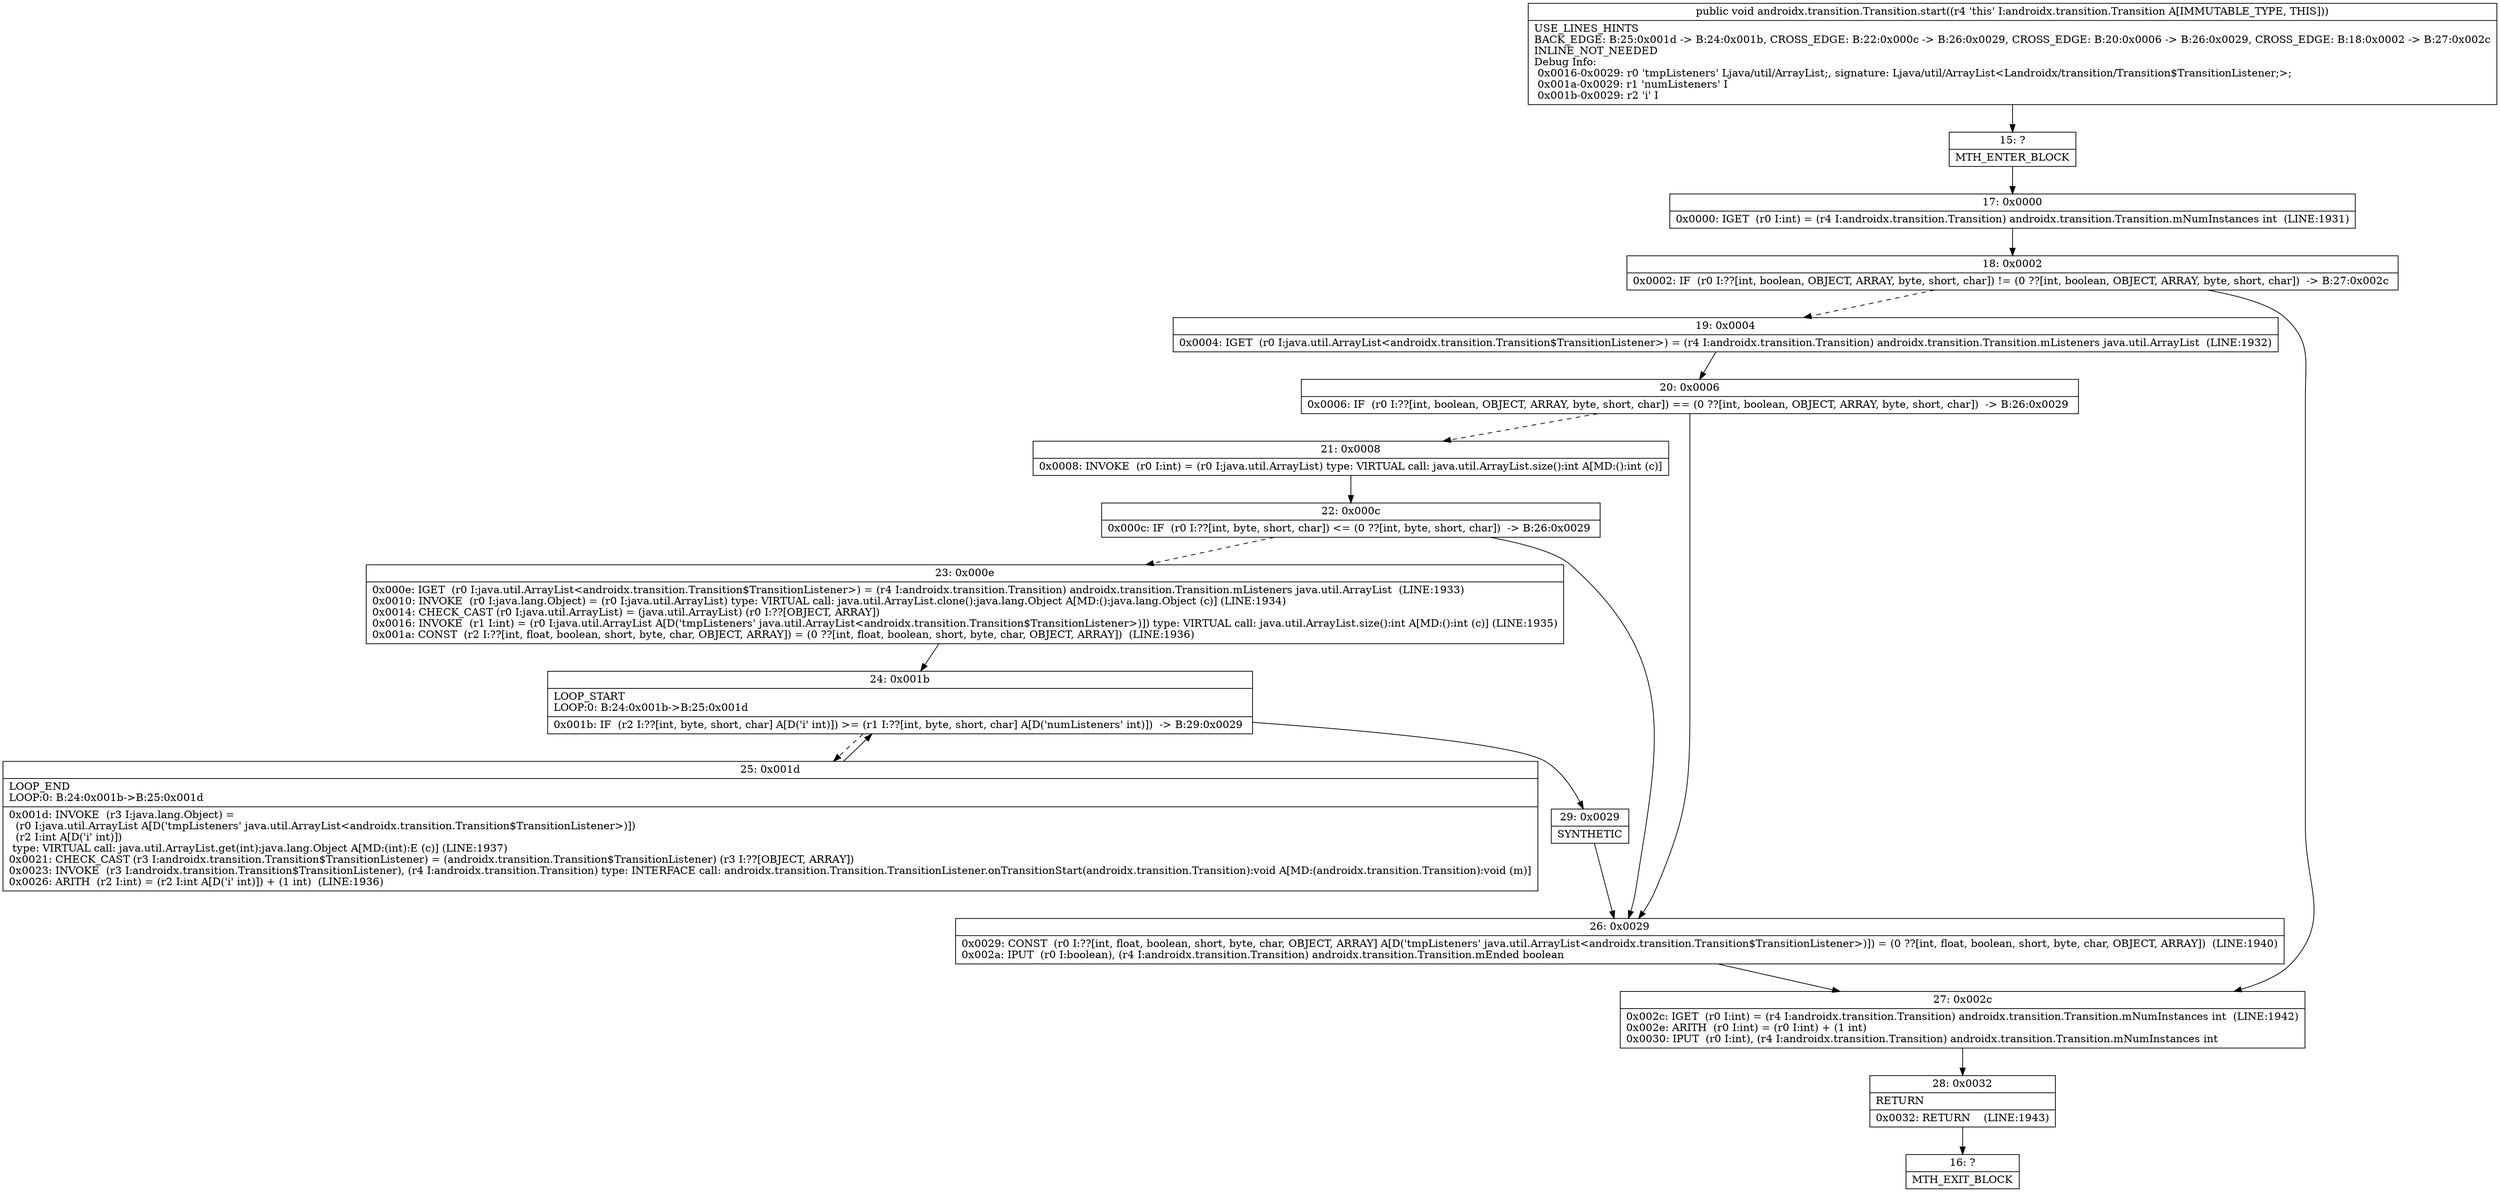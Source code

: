 digraph "CFG forandroidx.transition.Transition.start()V" {
Node_15 [shape=record,label="{15\:\ ?|MTH_ENTER_BLOCK\l}"];
Node_17 [shape=record,label="{17\:\ 0x0000|0x0000: IGET  (r0 I:int) = (r4 I:androidx.transition.Transition) androidx.transition.Transition.mNumInstances int  (LINE:1931)\l}"];
Node_18 [shape=record,label="{18\:\ 0x0002|0x0002: IF  (r0 I:??[int, boolean, OBJECT, ARRAY, byte, short, char]) != (0 ??[int, boolean, OBJECT, ARRAY, byte, short, char])  \-\> B:27:0x002c \l}"];
Node_19 [shape=record,label="{19\:\ 0x0004|0x0004: IGET  (r0 I:java.util.ArrayList\<androidx.transition.Transition$TransitionListener\>) = (r4 I:androidx.transition.Transition) androidx.transition.Transition.mListeners java.util.ArrayList  (LINE:1932)\l}"];
Node_20 [shape=record,label="{20\:\ 0x0006|0x0006: IF  (r0 I:??[int, boolean, OBJECT, ARRAY, byte, short, char]) == (0 ??[int, boolean, OBJECT, ARRAY, byte, short, char])  \-\> B:26:0x0029 \l}"];
Node_21 [shape=record,label="{21\:\ 0x0008|0x0008: INVOKE  (r0 I:int) = (r0 I:java.util.ArrayList) type: VIRTUAL call: java.util.ArrayList.size():int A[MD:():int (c)]\l}"];
Node_22 [shape=record,label="{22\:\ 0x000c|0x000c: IF  (r0 I:??[int, byte, short, char]) \<= (0 ??[int, byte, short, char])  \-\> B:26:0x0029 \l}"];
Node_23 [shape=record,label="{23\:\ 0x000e|0x000e: IGET  (r0 I:java.util.ArrayList\<androidx.transition.Transition$TransitionListener\>) = (r4 I:androidx.transition.Transition) androidx.transition.Transition.mListeners java.util.ArrayList  (LINE:1933)\l0x0010: INVOKE  (r0 I:java.lang.Object) = (r0 I:java.util.ArrayList) type: VIRTUAL call: java.util.ArrayList.clone():java.lang.Object A[MD:():java.lang.Object (c)] (LINE:1934)\l0x0014: CHECK_CAST (r0 I:java.util.ArrayList) = (java.util.ArrayList) (r0 I:??[OBJECT, ARRAY]) \l0x0016: INVOKE  (r1 I:int) = (r0 I:java.util.ArrayList A[D('tmpListeners' java.util.ArrayList\<androidx.transition.Transition$TransitionListener\>)]) type: VIRTUAL call: java.util.ArrayList.size():int A[MD:():int (c)] (LINE:1935)\l0x001a: CONST  (r2 I:??[int, float, boolean, short, byte, char, OBJECT, ARRAY]) = (0 ??[int, float, boolean, short, byte, char, OBJECT, ARRAY])  (LINE:1936)\l}"];
Node_24 [shape=record,label="{24\:\ 0x001b|LOOP_START\lLOOP:0: B:24:0x001b\-\>B:25:0x001d\l|0x001b: IF  (r2 I:??[int, byte, short, char] A[D('i' int)]) \>= (r1 I:??[int, byte, short, char] A[D('numListeners' int)])  \-\> B:29:0x0029 \l}"];
Node_25 [shape=record,label="{25\:\ 0x001d|LOOP_END\lLOOP:0: B:24:0x001b\-\>B:25:0x001d\l|0x001d: INVOKE  (r3 I:java.lang.Object) = \l  (r0 I:java.util.ArrayList A[D('tmpListeners' java.util.ArrayList\<androidx.transition.Transition$TransitionListener\>)])\l  (r2 I:int A[D('i' int)])\l type: VIRTUAL call: java.util.ArrayList.get(int):java.lang.Object A[MD:(int):E (c)] (LINE:1937)\l0x0021: CHECK_CAST (r3 I:androidx.transition.Transition$TransitionListener) = (androidx.transition.Transition$TransitionListener) (r3 I:??[OBJECT, ARRAY]) \l0x0023: INVOKE  (r3 I:androidx.transition.Transition$TransitionListener), (r4 I:androidx.transition.Transition) type: INTERFACE call: androidx.transition.Transition.TransitionListener.onTransitionStart(androidx.transition.Transition):void A[MD:(androidx.transition.Transition):void (m)]\l0x0026: ARITH  (r2 I:int) = (r2 I:int A[D('i' int)]) + (1 int)  (LINE:1936)\l}"];
Node_29 [shape=record,label="{29\:\ 0x0029|SYNTHETIC\l}"];
Node_26 [shape=record,label="{26\:\ 0x0029|0x0029: CONST  (r0 I:??[int, float, boolean, short, byte, char, OBJECT, ARRAY] A[D('tmpListeners' java.util.ArrayList\<androidx.transition.Transition$TransitionListener\>)]) = (0 ??[int, float, boolean, short, byte, char, OBJECT, ARRAY])  (LINE:1940)\l0x002a: IPUT  (r0 I:boolean), (r4 I:androidx.transition.Transition) androidx.transition.Transition.mEnded boolean \l}"];
Node_27 [shape=record,label="{27\:\ 0x002c|0x002c: IGET  (r0 I:int) = (r4 I:androidx.transition.Transition) androidx.transition.Transition.mNumInstances int  (LINE:1942)\l0x002e: ARITH  (r0 I:int) = (r0 I:int) + (1 int) \l0x0030: IPUT  (r0 I:int), (r4 I:androidx.transition.Transition) androidx.transition.Transition.mNumInstances int \l}"];
Node_28 [shape=record,label="{28\:\ 0x0032|RETURN\l|0x0032: RETURN    (LINE:1943)\l}"];
Node_16 [shape=record,label="{16\:\ ?|MTH_EXIT_BLOCK\l}"];
MethodNode[shape=record,label="{public void androidx.transition.Transition.start((r4 'this' I:androidx.transition.Transition A[IMMUTABLE_TYPE, THIS]))  | USE_LINES_HINTS\lBACK_EDGE: B:25:0x001d \-\> B:24:0x001b, CROSS_EDGE: B:22:0x000c \-\> B:26:0x0029, CROSS_EDGE: B:20:0x0006 \-\> B:26:0x0029, CROSS_EDGE: B:18:0x0002 \-\> B:27:0x002c\lINLINE_NOT_NEEDED\lDebug Info:\l  0x0016\-0x0029: r0 'tmpListeners' Ljava\/util\/ArrayList;, signature: Ljava\/util\/ArrayList\<Landroidx\/transition\/Transition$TransitionListener;\>;\l  0x001a\-0x0029: r1 'numListeners' I\l  0x001b\-0x0029: r2 'i' I\l}"];
MethodNode -> Node_15;Node_15 -> Node_17;
Node_17 -> Node_18;
Node_18 -> Node_19[style=dashed];
Node_18 -> Node_27;
Node_19 -> Node_20;
Node_20 -> Node_21[style=dashed];
Node_20 -> Node_26;
Node_21 -> Node_22;
Node_22 -> Node_23[style=dashed];
Node_22 -> Node_26;
Node_23 -> Node_24;
Node_24 -> Node_25[style=dashed];
Node_24 -> Node_29;
Node_25 -> Node_24;
Node_29 -> Node_26;
Node_26 -> Node_27;
Node_27 -> Node_28;
Node_28 -> Node_16;
}


